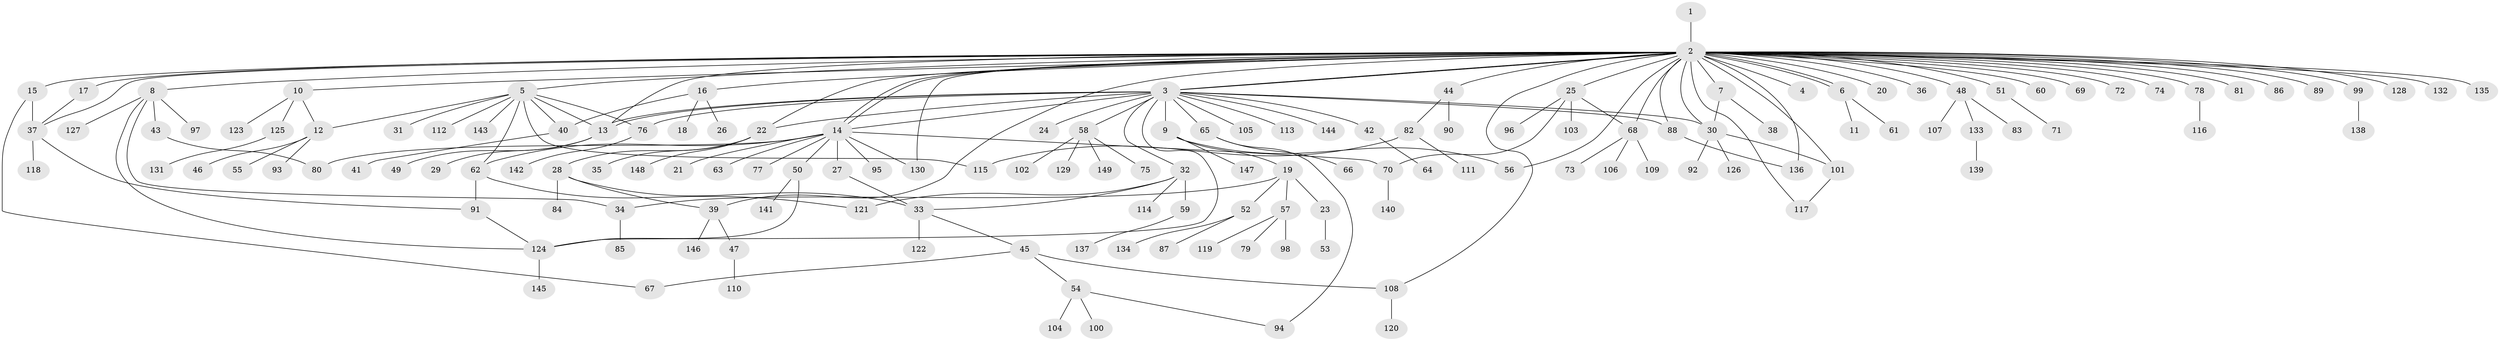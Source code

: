 // coarse degree distribution, {1: 0.5897435897435898, 51: 0.008547008547008548, 18: 0.008547008547008548, 11: 0.008547008547008548, 3: 0.09401709401709402, 2: 0.15384615384615385, 9: 0.008547008547008548, 4: 0.07692307692307693, 5: 0.02564102564102564, 6: 0.017094017094017096, 8: 0.008547008547008548}
// Generated by graph-tools (version 1.1) at 2025/41/03/06/25 10:41:45]
// undirected, 149 vertices, 186 edges
graph export_dot {
graph [start="1"]
  node [color=gray90,style=filled];
  1;
  2;
  3;
  4;
  5;
  6;
  7;
  8;
  9;
  10;
  11;
  12;
  13;
  14;
  15;
  16;
  17;
  18;
  19;
  20;
  21;
  22;
  23;
  24;
  25;
  26;
  27;
  28;
  29;
  30;
  31;
  32;
  33;
  34;
  35;
  36;
  37;
  38;
  39;
  40;
  41;
  42;
  43;
  44;
  45;
  46;
  47;
  48;
  49;
  50;
  51;
  52;
  53;
  54;
  55;
  56;
  57;
  58;
  59;
  60;
  61;
  62;
  63;
  64;
  65;
  66;
  67;
  68;
  69;
  70;
  71;
  72;
  73;
  74;
  75;
  76;
  77;
  78;
  79;
  80;
  81;
  82;
  83;
  84;
  85;
  86;
  87;
  88;
  89;
  90;
  91;
  92;
  93;
  94;
  95;
  96;
  97;
  98;
  99;
  100;
  101;
  102;
  103;
  104;
  105;
  106;
  107;
  108;
  109;
  110;
  111;
  112;
  113;
  114;
  115;
  116;
  117;
  118;
  119;
  120;
  121;
  122;
  123;
  124;
  125;
  126;
  127;
  128;
  129;
  130;
  131;
  132;
  133;
  134;
  135;
  136;
  137;
  138;
  139;
  140;
  141;
  142;
  143;
  144;
  145;
  146;
  147;
  148;
  149;
  1 -- 2;
  2 -- 3;
  2 -- 3;
  2 -- 4;
  2 -- 5;
  2 -- 6;
  2 -- 6;
  2 -- 7;
  2 -- 8;
  2 -- 10;
  2 -- 13;
  2 -- 14;
  2 -- 14;
  2 -- 15;
  2 -- 16;
  2 -- 17;
  2 -- 20;
  2 -- 22;
  2 -- 25;
  2 -- 30;
  2 -- 36;
  2 -- 37;
  2 -- 39;
  2 -- 44;
  2 -- 48;
  2 -- 51;
  2 -- 56;
  2 -- 60;
  2 -- 68;
  2 -- 69;
  2 -- 72;
  2 -- 74;
  2 -- 78;
  2 -- 81;
  2 -- 86;
  2 -- 88;
  2 -- 89;
  2 -- 99;
  2 -- 101;
  2 -- 108;
  2 -- 117;
  2 -- 128;
  2 -- 130;
  2 -- 132;
  2 -- 135;
  2 -- 136;
  3 -- 9;
  3 -- 13;
  3 -- 13;
  3 -- 14;
  3 -- 22;
  3 -- 24;
  3 -- 30;
  3 -- 32;
  3 -- 42;
  3 -- 58;
  3 -- 65;
  3 -- 76;
  3 -- 88;
  3 -- 105;
  3 -- 113;
  3 -- 124;
  3 -- 144;
  5 -- 12;
  5 -- 13;
  5 -- 31;
  5 -- 40;
  5 -- 62;
  5 -- 76;
  5 -- 112;
  5 -- 115;
  5 -- 143;
  6 -- 11;
  6 -- 61;
  7 -- 30;
  7 -- 38;
  8 -- 34;
  8 -- 43;
  8 -- 97;
  8 -- 124;
  8 -- 127;
  9 -- 19;
  9 -- 56;
  9 -- 147;
  10 -- 12;
  10 -- 123;
  10 -- 125;
  12 -- 46;
  12 -- 55;
  12 -- 93;
  13 -- 29;
  13 -- 49;
  14 -- 21;
  14 -- 27;
  14 -- 50;
  14 -- 62;
  14 -- 63;
  14 -- 70;
  14 -- 77;
  14 -- 80;
  14 -- 95;
  14 -- 130;
  15 -- 37;
  15 -- 67;
  16 -- 18;
  16 -- 26;
  16 -- 40;
  17 -- 37;
  19 -- 23;
  19 -- 34;
  19 -- 52;
  19 -- 57;
  22 -- 28;
  22 -- 35;
  22 -- 148;
  23 -- 53;
  25 -- 68;
  25 -- 70;
  25 -- 96;
  25 -- 103;
  27 -- 33;
  28 -- 33;
  28 -- 39;
  28 -- 84;
  30 -- 92;
  30 -- 101;
  30 -- 126;
  32 -- 33;
  32 -- 59;
  32 -- 114;
  32 -- 121;
  33 -- 45;
  33 -- 122;
  34 -- 85;
  37 -- 91;
  37 -- 118;
  39 -- 47;
  39 -- 146;
  40 -- 41;
  42 -- 64;
  43 -- 80;
  44 -- 82;
  44 -- 90;
  45 -- 54;
  45 -- 67;
  45 -- 108;
  47 -- 110;
  48 -- 83;
  48 -- 107;
  48 -- 133;
  50 -- 124;
  50 -- 141;
  51 -- 71;
  52 -- 87;
  52 -- 134;
  54 -- 94;
  54 -- 100;
  54 -- 104;
  57 -- 79;
  57 -- 98;
  57 -- 119;
  58 -- 75;
  58 -- 102;
  58 -- 129;
  58 -- 149;
  59 -- 137;
  62 -- 91;
  62 -- 121;
  65 -- 66;
  65 -- 94;
  68 -- 73;
  68 -- 106;
  68 -- 109;
  70 -- 140;
  76 -- 142;
  78 -- 116;
  82 -- 111;
  82 -- 115;
  88 -- 136;
  91 -- 124;
  99 -- 138;
  101 -- 117;
  108 -- 120;
  124 -- 145;
  125 -- 131;
  133 -- 139;
}
